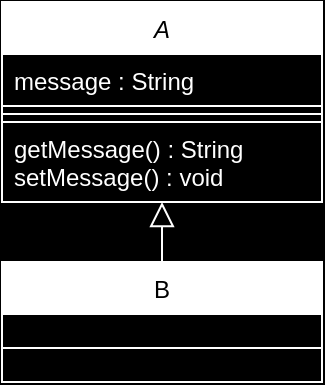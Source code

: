 <mxfile version="12.9.3" type="device" pages="4"><diagram id="C5RBs43oDa-KdzZeNtuy" name="Simple"><mxGraphModel dx="889" dy="680" grid="1" gridSize="10" guides="1" tooltips="1" connect="1" arrows="1" fold="1" page="1" pageScale="1" pageWidth="827" pageHeight="1169" background="#000000" math="0" shadow="0"><root><mxCell id="WIyWlLk6GJQsqaUBKTNV-0"/><mxCell id="WIyWlLk6GJQsqaUBKTNV-1" parent="WIyWlLk6GJQsqaUBKTNV-0"/><mxCell id="zkfFHV4jXpPFQw0GAbJ--0" value="A" style="swimlane;fontStyle=2;align=center;verticalAlign=top;childLayout=stackLayout;horizontal=1;startSize=26;horizontalStack=0;resizeParent=1;resizeLast=0;collapsible=1;marginBottom=0;rounded=0;shadow=0;strokeWidth=1;strokeColor=#FFFFFF;fontColor=#000000;" parent="WIyWlLk6GJQsqaUBKTNV-1" vertex="1"><mxGeometry x="220" y="120" width="160" height="100" as="geometry"><mxRectangle x="230" y="140" width="160" height="26" as="alternateBounds"/></mxGeometry></mxCell><mxCell id="zkfFHV4jXpPFQw0GAbJ--1" value="message : String" style="text;align=left;verticalAlign=top;spacingLeft=4;spacingRight=4;overflow=hidden;rotatable=0;points=[[0,0.5],[1,0.5]];portConstraint=eastwest;strokeColor=#FFFFFF;fontColor=#FFFFFF;" parent="zkfFHV4jXpPFQw0GAbJ--0" vertex="1"><mxGeometry y="26" width="160" height="26" as="geometry"/></mxCell><mxCell id="zkfFHV4jXpPFQw0GAbJ--4" value="" style="line;html=1;strokeWidth=1;align=left;verticalAlign=middle;spacingTop=-1;spacingLeft=3;spacingRight=3;rotatable=0;labelPosition=right;points=[];portConstraint=eastwest;strokeColor=#FFFFFF;fontColor=#FFFFFF;" parent="zkfFHV4jXpPFQw0GAbJ--0" vertex="1"><mxGeometry y="52" width="160" height="8" as="geometry"/></mxCell><mxCell id="zkfFHV4jXpPFQw0GAbJ--5" value="getMessage() : String&#10;setMessage() : void" style="text;align=left;verticalAlign=top;spacingLeft=4;spacingRight=4;overflow=hidden;rotatable=0;points=[[0,0.5],[1,0.5]];portConstraint=eastwest;strokeColor=#FFFFFF;fontColor=#FFFFFF;" parent="zkfFHV4jXpPFQw0GAbJ--0" vertex="1"><mxGeometry y="60" width="160" height="40" as="geometry"/></mxCell><mxCell id="zkfFHV4jXpPFQw0GAbJ--12" value="" style="endArrow=block;endSize=10;endFill=0;shadow=0;strokeWidth=1;rounded=0;edgeStyle=elbowEdgeStyle;elbow=vertical;strokeColor=#FFFFFF;fontColor=#FFFFFF;" parent="WIyWlLk6GJQsqaUBKTNV-1" source="zkfFHV4jXpPFQw0GAbJ--6" target="zkfFHV4jXpPFQw0GAbJ--0" edge="1"><mxGeometry width="160" relative="1" as="geometry"><mxPoint x="200" y="203" as="sourcePoint"/><mxPoint x="200" y="203" as="targetPoint"/></mxGeometry></mxCell><mxCell id="zkfFHV4jXpPFQw0GAbJ--6" value="B" style="swimlane;fontStyle=0;align=center;verticalAlign=top;childLayout=stackLayout;horizontal=1;startSize=26;horizontalStack=0;resizeParent=1;resizeLast=0;collapsible=1;marginBottom=0;rounded=0;shadow=0;strokeWidth=1;strokeColor=#FFFFFF;fontColor=#000000;" parent="WIyWlLk6GJQsqaUBKTNV-1" vertex="1"><mxGeometry x="220" y="250" width="160" height="60" as="geometry"><mxRectangle x="130" y="380" width="160" height="26" as="alternateBounds"/></mxGeometry></mxCell><mxCell id="zkfFHV4jXpPFQw0GAbJ--9" value="" style="line;html=1;strokeWidth=1;align=left;verticalAlign=middle;spacingTop=-1;spacingLeft=3;spacingRight=3;rotatable=0;labelPosition=right;points=[];portConstraint=eastwest;strokeColor=#FFFFFF;fontColor=#FFFFFF;" parent="zkfFHV4jXpPFQw0GAbJ--6" vertex="1"><mxGeometry y="26" width="160" height="34" as="geometry"/></mxCell></root></mxGraphModel></diagram><diagram name="Multi" id="sf72xn9k3O1CHh4Qn_KZ"><mxGraphModel dx="889" dy="680" grid="1" gridSize="10" guides="1" tooltips="1" connect="1" arrows="1" fold="1" page="1" pageScale="1" pageWidth="827" pageHeight="1169" background="#000000" math="0" shadow="0"><root><mxCell id="dMh6QXPT1X4C2XzjqKvG-0"/><mxCell id="dMh6QXPT1X4C2XzjqKvG-1" parent="dMh6QXPT1X4C2XzjqKvG-0"/><mxCell id="dMh6QXPT1X4C2XzjqKvG-16" value="A" style="swimlane;fontStyle=2;align=center;verticalAlign=top;childLayout=stackLayout;horizontal=1;startSize=26;horizontalStack=0;resizeParent=1;resizeLast=0;collapsible=1;marginBottom=0;rounded=0;shadow=0;strokeWidth=1;strokeColor=#FFFFFF;fontColor=#000000;" vertex="1" parent="dMh6QXPT1X4C2XzjqKvG-1"><mxGeometry x="240" y="140" width="160" height="100" as="geometry"><mxRectangle x="230" y="140" width="160" height="26" as="alternateBounds"/></mxGeometry></mxCell><mxCell id="dMh6QXPT1X4C2XzjqKvG-17" value="message : String" style="text;align=left;verticalAlign=top;spacingLeft=4;spacingRight=4;overflow=hidden;rotatable=0;points=[[0,0.5],[1,0.5]];portConstraint=eastwest;strokeColor=#FFFFFF;fontColor=#FFFFFF;" vertex="1" parent="dMh6QXPT1X4C2XzjqKvG-16"><mxGeometry y="26" width="160" height="26" as="geometry"/></mxCell><mxCell id="dMh6QXPT1X4C2XzjqKvG-18" value="" style="line;html=1;strokeWidth=1;align=left;verticalAlign=middle;spacingTop=-1;spacingLeft=3;spacingRight=3;rotatable=0;labelPosition=right;points=[];portConstraint=eastwest;strokeColor=#FFFFFF;fontColor=#FFFFFF;" vertex="1" parent="dMh6QXPT1X4C2XzjqKvG-16"><mxGeometry y="52" width="160" height="8" as="geometry"/></mxCell><mxCell id="dMh6QXPT1X4C2XzjqKvG-19" value="getMessage() : String&#10;setMessage() : void" style="text;align=left;verticalAlign=top;spacingLeft=4;spacingRight=4;overflow=hidden;rotatable=0;points=[[0,0.5],[1,0.5]];portConstraint=eastwest;strokeColor=#FFFFFF;fontColor=#FFFFFF;" vertex="1" parent="dMh6QXPT1X4C2XzjqKvG-16"><mxGeometry y="60" width="160" height="40" as="geometry"/></mxCell><mxCell id="dMh6QXPT1X4C2XzjqKvG-20" value="" style="endArrow=block;endSize=10;endFill=0;shadow=0;strokeWidth=1;rounded=0;edgeStyle=elbowEdgeStyle;elbow=vertical;strokeColor=#FFFFFF;fontColor=#FFFFFF;" edge="1" parent="dMh6QXPT1X4C2XzjqKvG-1" source="dMh6QXPT1X4C2XzjqKvG-21" target="dMh6QXPT1X4C2XzjqKvG-16"><mxGeometry width="160" relative="1" as="geometry"><mxPoint x="220" y="223" as="sourcePoint"/><mxPoint x="220" y="223" as="targetPoint"/></mxGeometry></mxCell><mxCell id="dMh6QXPT1X4C2XzjqKvG-21" value="B" style="swimlane;fontStyle=0;align=center;verticalAlign=top;childLayout=stackLayout;horizontal=1;startSize=26;horizontalStack=0;resizeParent=1;resizeLast=0;collapsible=1;marginBottom=0;rounded=0;shadow=0;strokeWidth=1;strokeColor=#FFFFFF;fontColor=#000000;" vertex="1" parent="dMh6QXPT1X4C2XzjqKvG-1"><mxGeometry x="240" y="270" width="160" height="60" as="geometry"><mxRectangle x="130" y="380" width="160" height="26" as="alternateBounds"/></mxGeometry></mxCell><mxCell id="dMh6QXPT1X4C2XzjqKvG-22" value="" style="line;html=1;strokeWidth=1;align=left;verticalAlign=middle;spacingTop=-1;spacingLeft=3;spacingRight=3;rotatable=0;labelPosition=right;points=[];portConstraint=eastwest;strokeColor=#FFFFFF;fontColor=#FFFFFF;" vertex="1" parent="dMh6QXPT1X4C2XzjqKvG-21"><mxGeometry y="26" width="160" height="34" as="geometry"/></mxCell><mxCell id="dMh6QXPT1X4C2XzjqKvG-27" value="d" style="endArrow=block;endSize=10;endFill=0;shadow=0;strokeWidth=1;rounded=0;edgeStyle=elbowEdgeStyle;elbow=vertical;strokeColor=#FFFFFF;fontColor=#FFFFFF;entryX=0.5;entryY=1;entryDx=0;entryDy=0;exitX=0.5;exitY=0;exitDx=0;exitDy=0;" edge="1" parent="dMh6QXPT1X4C2XzjqKvG-1" target="dMh6QXPT1X4C2XzjqKvG-21"><mxGeometry width="160" relative="1" as="geometry"><mxPoint x="320" y="360" as="sourcePoint"/><mxPoint x="220" y="443" as="targetPoint"/></mxGeometry></mxCell><mxCell id="dMh6QXPT1X4C2XzjqKvG-28" value="C" style="swimlane;fontStyle=0;align=center;verticalAlign=top;childLayout=stackLayout;horizontal=1;startSize=26;horizontalStack=0;resizeParent=1;resizeLast=0;collapsible=1;marginBottom=0;rounded=0;shadow=0;strokeWidth=1;strokeColor=#FFFFFF;fontColor=#000000;" vertex="1" parent="dMh6QXPT1X4C2XzjqKvG-1"><mxGeometry x="240" y="360" width="160" height="60" as="geometry"><mxRectangle x="130" y="380" width="160" height="26" as="alternateBounds"/></mxGeometry></mxCell><mxCell id="dMh6QXPT1X4C2XzjqKvG-29" value="" style="line;html=1;strokeWidth=1;align=left;verticalAlign=middle;spacingTop=-1;spacingLeft=3;spacingRight=3;rotatable=0;labelPosition=right;points=[];portConstraint=eastwest;strokeColor=#FFFFFF;fontColor=#FFFFFF;" vertex="1" parent="dMh6QXPT1X4C2XzjqKvG-28"><mxGeometry y="26" width="160" height="34" as="geometry"/></mxCell></root></mxGraphModel></diagram><diagram name="Evil setup" id="ahZpR-5cnSj8BELTHe_e"><mxGraphModel dx="889" dy="680" grid="1" gridSize="10" guides="1" tooltips="1" connect="1" arrows="1" fold="1" page="1" pageScale="1" pageWidth="827" pageHeight="1169" background="#000000" math="0" shadow="0"><root><mxCell id="fq2nmRwLMiNnnSsar1T4-0"/><mxCell id="fq2nmRwLMiNnnSsar1T4-1" parent="fq2nmRwLMiNnnSsar1T4-0"/><mxCell id="fq2nmRwLMiNnnSsar1T4-2" value="ElectronicDevice" style="swimlane;fontStyle=2;align=center;verticalAlign=top;childLayout=stackLayout;horizontal=1;startSize=26;horizontalStack=0;resizeParent=1;resizeLast=0;collapsible=1;marginBottom=0;rounded=0;shadow=0;strokeWidth=1;strokeColor=#FFFFFF;fontColor=#000000;" vertex="1" parent="fq2nmRwLMiNnnSsar1T4-1"><mxGeometry x="240" y="140" width="160" height="100" as="geometry"><mxRectangle x="230" y="140" width="160" height="26" as="alternateBounds"/></mxGeometry></mxCell><mxCell id="fq2nmRwLMiNnnSsar1T4-3" value="isOn : boolean" style="text;align=left;verticalAlign=top;spacingLeft=4;spacingRight=4;overflow=hidden;rotatable=0;points=[[0,0.5],[1,0.5]];portConstraint=eastwest;strokeColor=#FFFFFF;fontColor=#FFFFFF;" vertex="1" parent="fq2nmRwLMiNnnSsar1T4-2"><mxGeometry y="26" width="160" height="26" as="geometry"/></mxCell><mxCell id="fq2nmRwLMiNnnSsar1T4-4" value="" style="line;html=1;strokeWidth=1;align=left;verticalAlign=middle;spacingTop=-1;spacingLeft=3;spacingRight=3;rotatable=0;labelPosition=right;points=[];portConstraint=eastwest;strokeColor=#FFFFFF;fontColor=#FFFFFF;" vertex="1" parent="fq2nmRwLMiNnnSsar1T4-2"><mxGeometry y="52" width="160" height="8" as="geometry"/></mxCell><mxCell id="fq2nmRwLMiNnnSsar1T4-5" value="powerOn() : void&#10;powerOff() : void" style="text;align=left;verticalAlign=top;spacingLeft=4;spacingRight=4;overflow=hidden;rotatable=0;points=[[0,0.5],[1,0.5]];portConstraint=eastwest;strokeColor=#FFFFFF;fontColor=#FFFFFF;" vertex="1" parent="fq2nmRwLMiNnnSsar1T4-2"><mxGeometry y="60" width="160" height="40" as="geometry"/></mxCell><mxCell id="fq2nmRwLMiNnnSsar1T4-6" value="" style="endArrow=block;endSize=10;endFill=0;shadow=0;strokeWidth=1;rounded=0;edgeStyle=elbowEdgeStyle;elbow=vertical;strokeColor=#FFFFFF;fontColor=#FFFFFF;" edge="1" parent="fq2nmRwLMiNnnSsar1T4-1" target="fq2nmRwLMiNnnSsar1T4-2"><mxGeometry width="160" relative="1" as="geometry"><mxPoint x="180" y="270" as="sourcePoint"/><mxPoint x="220" y="223" as="targetPoint"/></mxGeometry></mxCell><mxCell id="fq2nmRwLMiNnnSsar1T4-12" value="Scanner" style="swimlane;fontStyle=2;align=center;verticalAlign=top;childLayout=stackLayout;horizontal=1;startSize=26;horizontalStack=0;resizeParent=1;resizeLast=0;collapsible=1;marginBottom=0;rounded=0;shadow=0;strokeWidth=1;strokeColor=#FFFFFF;fontColor=#000000;" vertex="1" parent="fq2nmRwLMiNnnSsar1T4-1"><mxGeometry x="100" y="270" width="160" height="100" as="geometry"><mxRectangle x="230" y="140" width="160" height="26" as="alternateBounds"/></mxGeometry></mxCell><mxCell id="fq2nmRwLMiNnnSsar1T4-13" value="document : Image" style="text;align=left;verticalAlign=top;spacingLeft=4;spacingRight=4;overflow=hidden;rotatable=0;points=[[0,0.5],[1,0.5]];portConstraint=eastwest;strokeColor=#FFFFFF;fontColor=#FFFFFF;" vertex="1" parent="fq2nmRwLMiNnnSsar1T4-12"><mxGeometry y="26" width="160" height="26" as="geometry"/></mxCell><mxCell id="fq2nmRwLMiNnnSsar1T4-14" value="" style="line;html=1;strokeWidth=1;align=left;verticalAlign=middle;spacingTop=-1;spacingLeft=3;spacingRight=3;rotatable=0;labelPosition=right;points=[];portConstraint=eastwest;strokeColor=#FFFFFF;fontColor=#FFFFFF;" vertex="1" parent="fq2nmRwLMiNnnSsar1T4-12"><mxGeometry y="52" width="160" height="8" as="geometry"/></mxCell><mxCell id="fq2nmRwLMiNnnSsar1T4-15" value="scanDocument() : void&#10;" style="text;align=left;verticalAlign=top;spacingLeft=4;spacingRight=4;overflow=hidden;rotatable=0;points=[[0,0.5],[1,0.5]];portConstraint=eastwest;strokeColor=#FFFFFF;fontColor=#FFFFFF;" vertex="1" parent="fq2nmRwLMiNnnSsar1T4-12"><mxGeometry y="60" width="160" height="40" as="geometry"/></mxCell><mxCell id="fq2nmRwLMiNnnSsar1T4-16" value="Printer" style="swimlane;fontStyle=2;align=center;verticalAlign=top;childLayout=stackLayout;horizontal=1;startSize=26;horizontalStack=0;resizeParent=1;resizeLast=0;collapsible=1;marginBottom=0;rounded=0;shadow=0;strokeWidth=1;strokeColor=#FFFFFF;fontColor=#000000;" vertex="1" parent="fq2nmRwLMiNnnSsar1T4-1"><mxGeometry x="380" y="270" width="160" height="100" as="geometry"><mxRectangle x="230" y="140" width="160" height="26" as="alternateBounds"/></mxGeometry></mxCell><mxCell id="fq2nmRwLMiNnnSsar1T4-17" value="document : Image" style="text;align=left;verticalAlign=top;spacingLeft=4;spacingRight=4;overflow=hidden;rotatable=0;points=[[0,0.5],[1,0.5]];portConstraint=eastwest;strokeColor=#FFFFFF;fontColor=#FFFFFF;" vertex="1" parent="fq2nmRwLMiNnnSsar1T4-16"><mxGeometry y="26" width="160" height="26" as="geometry"/></mxCell><mxCell id="fq2nmRwLMiNnnSsar1T4-18" value="" style="line;html=1;strokeWidth=1;align=left;verticalAlign=middle;spacingTop=-1;spacingLeft=3;spacingRight=3;rotatable=0;labelPosition=right;points=[];portConstraint=eastwest;strokeColor=#FFFFFF;fontColor=#FFFFFF;" vertex="1" parent="fq2nmRwLMiNnnSsar1T4-16"><mxGeometry y="52" width="160" height="8" as="geometry"/></mxCell><mxCell id="fq2nmRwLMiNnnSsar1T4-19" value="printDocument() : void&#10;" style="text;align=left;verticalAlign=top;spacingLeft=4;spacingRight=4;overflow=hidden;rotatable=0;points=[[0,0.5],[1,0.5]];portConstraint=eastwest;strokeColor=#FFFFFF;fontColor=#FFFFFF;" vertex="1" parent="fq2nmRwLMiNnnSsar1T4-16"><mxGeometry y="60" width="160" height="40" as="geometry"/></mxCell><mxCell id="fq2nmRwLMiNnnSsar1T4-20" value="" style="endArrow=block;endSize=10;endFill=0;shadow=0;strokeWidth=1;rounded=0;edgeStyle=elbowEdgeStyle;elbow=vertical;strokeColor=#FFFFFF;fontColor=#FFFFFF;" edge="1" parent="fq2nmRwLMiNnnSsar1T4-1" source="fq2nmRwLMiNnnSsar1T4-16"><mxGeometry width="160" relative="1" as="geometry"><mxPoint x="190" y="280" as="sourcePoint"/><mxPoint x="320" y="240" as="targetPoint"/></mxGeometry></mxCell></root></mxGraphModel></diagram><diagram name="Evil problem" id="_XQ8aMu84drKIKTrbsO0"><mxGraphModel dx="889" dy="680" grid="1" gridSize="10" guides="1" tooltips="1" connect="1" arrows="1" fold="1" page="1" pageScale="1" pageWidth="827" pageHeight="1169" background="#000000" math="0" shadow="0"><root><mxCell id="Zdflgx9-hVKXNQJEFarQ-0"/><mxCell id="Zdflgx9-hVKXNQJEFarQ-1" parent="Zdflgx9-hVKXNQJEFarQ-0"/><mxCell id="Zdflgx9-hVKXNQJEFarQ-2" value="ElectronicDevice" style="swimlane;fontStyle=2;align=center;verticalAlign=top;childLayout=stackLayout;horizontal=1;startSize=26;horizontalStack=0;resizeParent=1;resizeLast=0;collapsible=1;marginBottom=0;rounded=0;shadow=0;strokeWidth=1;strokeColor=#FFFFFF;fontColor=#000000;" vertex="1" parent="Zdflgx9-hVKXNQJEFarQ-1"><mxGeometry x="240" y="140" width="160" height="100" as="geometry"><mxRectangle x="230" y="140" width="160" height="26" as="alternateBounds"/></mxGeometry></mxCell><mxCell id="Zdflgx9-hVKXNQJEFarQ-3" value="isOn : boolean" style="text;align=left;verticalAlign=top;spacingLeft=4;spacingRight=4;overflow=hidden;rotatable=0;points=[[0,0.5],[1,0.5]];portConstraint=eastwest;strokeColor=#FFFFFF;fontColor=#FFFFFF;" vertex="1" parent="Zdflgx9-hVKXNQJEFarQ-2"><mxGeometry y="26" width="160" height="26" as="geometry"/></mxCell><mxCell id="Zdflgx9-hVKXNQJEFarQ-4" value="" style="line;html=1;strokeWidth=1;align=left;verticalAlign=middle;spacingTop=-1;spacingLeft=3;spacingRight=3;rotatable=0;labelPosition=right;points=[];portConstraint=eastwest;strokeColor=#FFFFFF;fontColor=#FFFFFF;" vertex="1" parent="Zdflgx9-hVKXNQJEFarQ-2"><mxGeometry y="52" width="160" height="8" as="geometry"/></mxCell><mxCell id="Zdflgx9-hVKXNQJEFarQ-5" value="powerOn() : void&#10;powerOff() : void" style="text;align=left;verticalAlign=top;spacingLeft=4;spacingRight=4;overflow=hidden;rotatable=0;points=[[0,0.5],[1,0.5]];portConstraint=eastwest;strokeColor=#FFFFFF;fontColor=#FFFFFF;" vertex="1" parent="Zdflgx9-hVKXNQJEFarQ-2"><mxGeometry y="60" width="160" height="40" as="geometry"/></mxCell><mxCell id="Zdflgx9-hVKXNQJEFarQ-6" value="" style="endArrow=block;endSize=10;endFill=0;shadow=0;strokeWidth=1;rounded=0;edgeStyle=elbowEdgeStyle;elbow=vertical;strokeColor=#FFFFFF;fontColor=#FFFFFF;" edge="1" parent="Zdflgx9-hVKXNQJEFarQ-1" target="Zdflgx9-hVKXNQJEFarQ-2"><mxGeometry width="160" relative="1" as="geometry"><mxPoint x="180" y="270" as="sourcePoint"/><mxPoint x="220" y="223" as="targetPoint"/></mxGeometry></mxCell><mxCell id="Zdflgx9-hVKXNQJEFarQ-7" value="Scanner" style="swimlane;fontStyle=2;align=center;verticalAlign=top;childLayout=stackLayout;horizontal=1;startSize=26;horizontalStack=0;resizeParent=1;resizeLast=0;collapsible=1;marginBottom=0;rounded=0;shadow=0;strokeWidth=1;strokeColor=#FFFFFF;fontColor=#000000;" vertex="1" parent="Zdflgx9-hVKXNQJEFarQ-1"><mxGeometry x="100" y="270" width="160" height="100" as="geometry"><mxRectangle x="230" y="140" width="160" height="26" as="alternateBounds"/></mxGeometry></mxCell><mxCell id="Zdflgx9-hVKXNQJEFarQ-8" value="document : Image" style="text;align=left;verticalAlign=top;spacingLeft=4;spacingRight=4;overflow=hidden;rotatable=0;points=[[0,0.5],[1,0.5]];portConstraint=eastwest;strokeColor=#FFFFFF;fontColor=#FFFFFF;" vertex="1" parent="Zdflgx9-hVKXNQJEFarQ-7"><mxGeometry y="26" width="160" height="26" as="geometry"/></mxCell><mxCell id="Zdflgx9-hVKXNQJEFarQ-9" value="" style="line;html=1;strokeWidth=1;align=left;verticalAlign=middle;spacingTop=-1;spacingLeft=3;spacingRight=3;rotatable=0;labelPosition=right;points=[];portConstraint=eastwest;strokeColor=#FFFFFF;fontColor=#FFFFFF;" vertex="1" parent="Zdflgx9-hVKXNQJEFarQ-7"><mxGeometry y="52" width="160" height="8" as="geometry"/></mxCell><mxCell id="Zdflgx9-hVKXNQJEFarQ-10" value="scanDocument() : void&#10;" style="text;align=left;verticalAlign=top;spacingLeft=4;spacingRight=4;overflow=hidden;rotatable=0;points=[[0,0.5],[1,0.5]];portConstraint=eastwest;strokeColor=#FFFFFF;fontColor=#FFFFFF;" vertex="1" parent="Zdflgx9-hVKXNQJEFarQ-7"><mxGeometry y="60" width="160" height="40" as="geometry"/></mxCell><mxCell id="Zdflgx9-hVKXNQJEFarQ-11" value="Printer" style="swimlane;fontStyle=2;align=center;verticalAlign=top;childLayout=stackLayout;horizontal=1;startSize=26;horizontalStack=0;resizeParent=1;resizeLast=0;collapsible=1;marginBottom=0;rounded=0;shadow=0;strokeWidth=1;strokeColor=#FFFFFF;fontColor=#000000;" vertex="1" parent="Zdflgx9-hVKXNQJEFarQ-1"><mxGeometry x="380" y="270" width="160" height="100" as="geometry"><mxRectangle x="230" y="140" width="160" height="26" as="alternateBounds"/></mxGeometry></mxCell><mxCell id="Zdflgx9-hVKXNQJEFarQ-12" value="document : Image" style="text;align=left;verticalAlign=top;spacingLeft=4;spacingRight=4;overflow=hidden;rotatable=0;points=[[0,0.5],[1,0.5]];portConstraint=eastwest;strokeColor=#FFFFFF;fontColor=#FFFFFF;" vertex="1" parent="Zdflgx9-hVKXNQJEFarQ-11"><mxGeometry y="26" width="160" height="26" as="geometry"/></mxCell><mxCell id="Zdflgx9-hVKXNQJEFarQ-13" value="" style="line;html=1;strokeWidth=1;align=left;verticalAlign=middle;spacingTop=-1;spacingLeft=3;spacingRight=3;rotatable=0;labelPosition=right;points=[];portConstraint=eastwest;strokeColor=#FFFFFF;fontColor=#FFFFFF;" vertex="1" parent="Zdflgx9-hVKXNQJEFarQ-11"><mxGeometry y="52" width="160" height="8" as="geometry"/></mxCell><mxCell id="Zdflgx9-hVKXNQJEFarQ-14" value="printDocument() : void&#10;" style="text;align=left;verticalAlign=top;spacingLeft=4;spacingRight=4;overflow=hidden;rotatable=0;points=[[0,0.5],[1,0.5]];portConstraint=eastwest;strokeColor=#FFFFFF;fontColor=#FFFFFF;" vertex="1" parent="Zdflgx9-hVKXNQJEFarQ-11"><mxGeometry y="60" width="160" height="40" as="geometry"/></mxCell><mxCell id="Zdflgx9-hVKXNQJEFarQ-15" value="" style="endArrow=block;endSize=10;endFill=0;shadow=0;strokeWidth=1;rounded=0;edgeStyle=elbowEdgeStyle;elbow=vertical;strokeColor=#FFFFFF;fontColor=#FFFFFF;" edge="1" parent="Zdflgx9-hVKXNQJEFarQ-1" source="Zdflgx9-hVKXNQJEFarQ-11"><mxGeometry width="160" relative="1" as="geometry"><mxPoint x="190" y="280" as="sourcePoint"/><mxPoint x="320" y="240" as="targetPoint"/></mxGeometry></mxCell><mxCell id="Zdflgx9-hVKXNQJEFarQ-16" value="Copier" style="swimlane;fontStyle=2;align=center;verticalAlign=top;childLayout=stackLayout;horizontal=1;startSize=26;horizontalStack=0;resizeParent=1;resizeLast=0;collapsible=1;marginBottom=0;rounded=0;shadow=0;strokeWidth=1;strokeColor=#FFFFFF;fontColor=#000000;" vertex="1" parent="Zdflgx9-hVKXNQJEFarQ-1"><mxGeometry x="240" y="400" width="160" height="60" as="geometry"><mxRectangle x="230" y="140" width="160" height="26" as="alternateBounds"/></mxGeometry></mxCell><mxCell id="Zdflgx9-hVKXNQJEFarQ-18" value="" style="line;html=1;strokeWidth=1;align=left;verticalAlign=middle;spacingTop=-1;spacingLeft=3;spacingRight=3;rotatable=0;labelPosition=right;points=[];portConstraint=eastwest;strokeColor=#FFFFFF;fontColor=#FFFFFF;" vertex="1" parent="Zdflgx9-hVKXNQJEFarQ-16"><mxGeometry y="26" width="160" height="8" as="geometry"/></mxCell><mxCell id="Zdflgx9-hVKXNQJEFarQ-20" value="" style="endArrow=block;endSize=10;endFill=0;shadow=0;strokeWidth=1;rounded=0;edgeStyle=elbowEdgeStyle;elbow=vertical;strokeColor=#FFFFFF;fontColor=#FFFFFF;exitX=0.5;exitY=0;exitDx=0;exitDy=0;" edge="1" parent="Zdflgx9-hVKXNQJEFarQ-1" source="Zdflgx9-hVKXNQJEFarQ-16" target="Zdflgx9-hVKXNQJEFarQ-10"><mxGeometry width="160" relative="1" as="geometry"><mxPoint x="190" y="280" as="sourcePoint"/><mxPoint x="330" y="250" as="targetPoint"/></mxGeometry></mxCell><mxCell id="Zdflgx9-hVKXNQJEFarQ-21" value="" style="endArrow=block;endSize=10;endFill=0;shadow=0;strokeWidth=1;rounded=0;edgeStyle=elbowEdgeStyle;elbow=vertical;strokeColor=#FFFFFF;fontColor=#FFFFFF;entryX=0.513;entryY=0.975;entryDx=0;entryDy=0;entryPerimeter=0;" edge="1" parent="Zdflgx9-hVKXNQJEFarQ-1" target="Zdflgx9-hVKXNQJEFarQ-14"><mxGeometry width="160" relative="1" as="geometry"><mxPoint x="320" y="400" as="sourcePoint"/><mxPoint x="190" y="380" as="targetPoint"/></mxGeometry></mxCell></root></mxGraphModel></diagram></mxfile>
